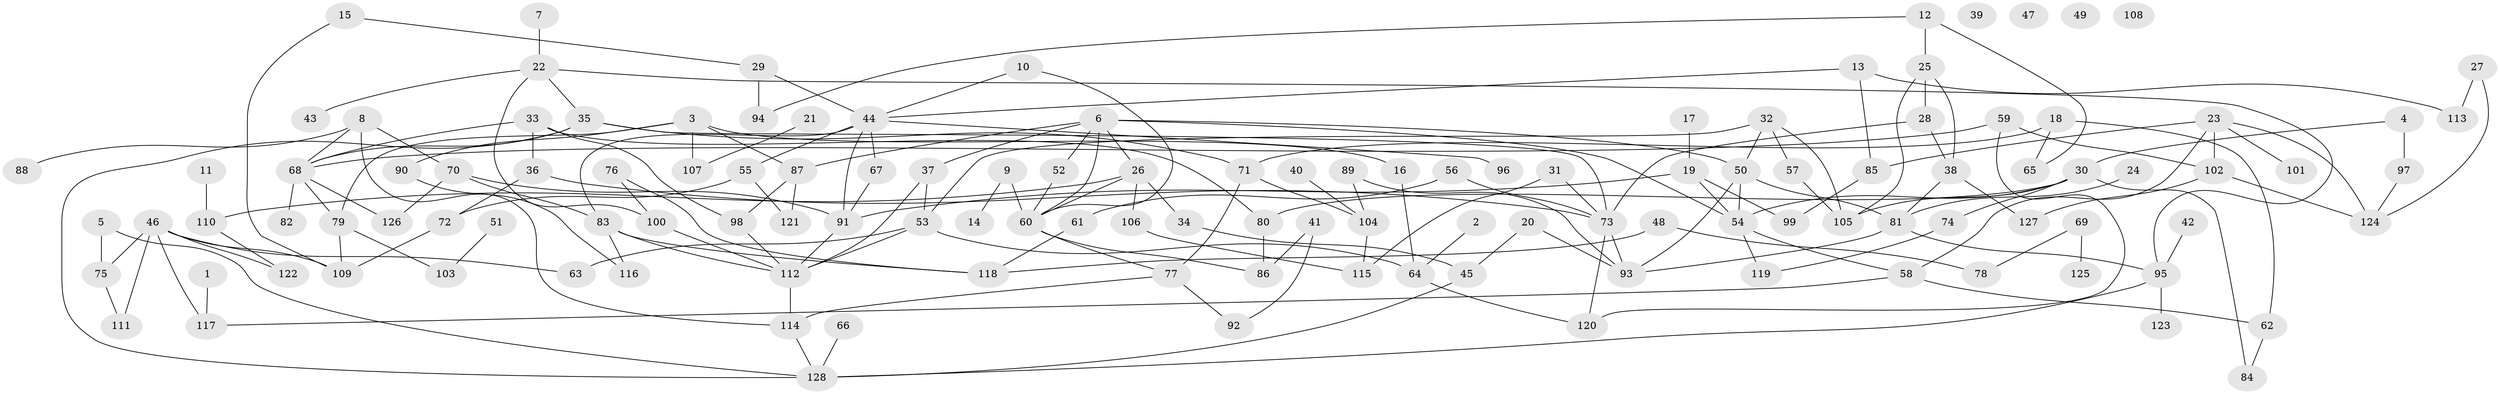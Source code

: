 // Generated by graph-tools (version 1.1) at 2025/13/03/09/25 04:13:03]
// undirected, 128 vertices, 187 edges
graph export_dot {
graph [start="1"]
  node [color=gray90,style=filled];
  1;
  2;
  3;
  4;
  5;
  6;
  7;
  8;
  9;
  10;
  11;
  12;
  13;
  14;
  15;
  16;
  17;
  18;
  19;
  20;
  21;
  22;
  23;
  24;
  25;
  26;
  27;
  28;
  29;
  30;
  31;
  32;
  33;
  34;
  35;
  36;
  37;
  38;
  39;
  40;
  41;
  42;
  43;
  44;
  45;
  46;
  47;
  48;
  49;
  50;
  51;
  52;
  53;
  54;
  55;
  56;
  57;
  58;
  59;
  60;
  61;
  62;
  63;
  64;
  65;
  66;
  67;
  68;
  69;
  70;
  71;
  72;
  73;
  74;
  75;
  76;
  77;
  78;
  79;
  80;
  81;
  82;
  83;
  84;
  85;
  86;
  87;
  88;
  89;
  90;
  91;
  92;
  93;
  94;
  95;
  96;
  97;
  98;
  99;
  100;
  101;
  102;
  103;
  104;
  105;
  106;
  107;
  108;
  109;
  110;
  111;
  112;
  113;
  114;
  115;
  116;
  117;
  118;
  119;
  120;
  121;
  122;
  123;
  124;
  125;
  126;
  127;
  128;
  1 -- 117;
  2 -- 64;
  3 -- 16;
  3 -- 79;
  3 -- 87;
  3 -- 90;
  3 -- 107;
  4 -- 30;
  4 -- 97;
  5 -- 75;
  5 -- 128;
  6 -- 26;
  6 -- 37;
  6 -- 50;
  6 -- 52;
  6 -- 54;
  6 -- 60;
  6 -- 87;
  7 -- 22;
  8 -- 68;
  8 -- 70;
  8 -- 88;
  8 -- 114;
  9 -- 14;
  9 -- 60;
  10 -- 44;
  10 -- 60;
  11 -- 110;
  12 -- 25;
  12 -- 65;
  12 -- 94;
  13 -- 44;
  13 -- 85;
  13 -- 113;
  15 -- 29;
  15 -- 109;
  16 -- 64;
  17 -- 19;
  18 -- 62;
  18 -- 65;
  18 -- 71;
  19 -- 54;
  19 -- 91;
  19 -- 99;
  20 -- 45;
  20 -- 93;
  21 -- 107;
  22 -- 35;
  22 -- 43;
  22 -- 95;
  22 -- 100;
  23 -- 58;
  23 -- 85;
  23 -- 101;
  23 -- 102;
  23 -- 124;
  24 -- 81;
  25 -- 28;
  25 -- 38;
  25 -- 105;
  26 -- 34;
  26 -- 60;
  26 -- 106;
  26 -- 110;
  27 -- 113;
  27 -- 124;
  28 -- 38;
  28 -- 73;
  29 -- 44;
  29 -- 94;
  30 -- 54;
  30 -- 74;
  30 -- 80;
  30 -- 84;
  30 -- 105;
  31 -- 73;
  31 -- 115;
  32 -- 50;
  32 -- 53;
  32 -- 57;
  32 -- 105;
  33 -- 36;
  33 -- 68;
  33 -- 80;
  33 -- 98;
  34 -- 45;
  35 -- 68;
  35 -- 71;
  35 -- 73;
  35 -- 128;
  36 -- 72;
  36 -- 73;
  37 -- 53;
  37 -- 112;
  38 -- 81;
  38 -- 127;
  40 -- 104;
  41 -- 86;
  41 -- 92;
  42 -- 95;
  44 -- 55;
  44 -- 67;
  44 -- 83;
  44 -- 91;
  44 -- 96;
  45 -- 128;
  46 -- 63;
  46 -- 75;
  46 -- 109;
  46 -- 111;
  46 -- 117;
  46 -- 122;
  48 -- 78;
  48 -- 118;
  50 -- 54;
  50 -- 81;
  50 -- 93;
  51 -- 103;
  52 -- 60;
  53 -- 63;
  53 -- 64;
  53 -- 112;
  54 -- 58;
  54 -- 119;
  55 -- 72;
  55 -- 121;
  56 -- 61;
  56 -- 73;
  57 -- 105;
  58 -- 62;
  58 -- 117;
  59 -- 68;
  59 -- 102;
  59 -- 120;
  60 -- 77;
  60 -- 86;
  61 -- 118;
  62 -- 84;
  64 -- 120;
  66 -- 128;
  67 -- 91;
  68 -- 79;
  68 -- 82;
  68 -- 126;
  69 -- 78;
  69 -- 125;
  70 -- 83;
  70 -- 91;
  70 -- 126;
  71 -- 77;
  71 -- 104;
  72 -- 109;
  73 -- 93;
  73 -- 120;
  74 -- 119;
  75 -- 111;
  76 -- 100;
  76 -- 118;
  77 -- 92;
  77 -- 114;
  79 -- 103;
  79 -- 109;
  80 -- 86;
  81 -- 93;
  81 -- 95;
  83 -- 112;
  83 -- 116;
  83 -- 118;
  85 -- 99;
  87 -- 98;
  87 -- 121;
  89 -- 93;
  89 -- 104;
  90 -- 116;
  91 -- 112;
  95 -- 123;
  95 -- 128;
  97 -- 124;
  98 -- 112;
  100 -- 112;
  102 -- 124;
  102 -- 127;
  104 -- 115;
  106 -- 115;
  110 -- 122;
  112 -- 114;
  114 -- 128;
}
